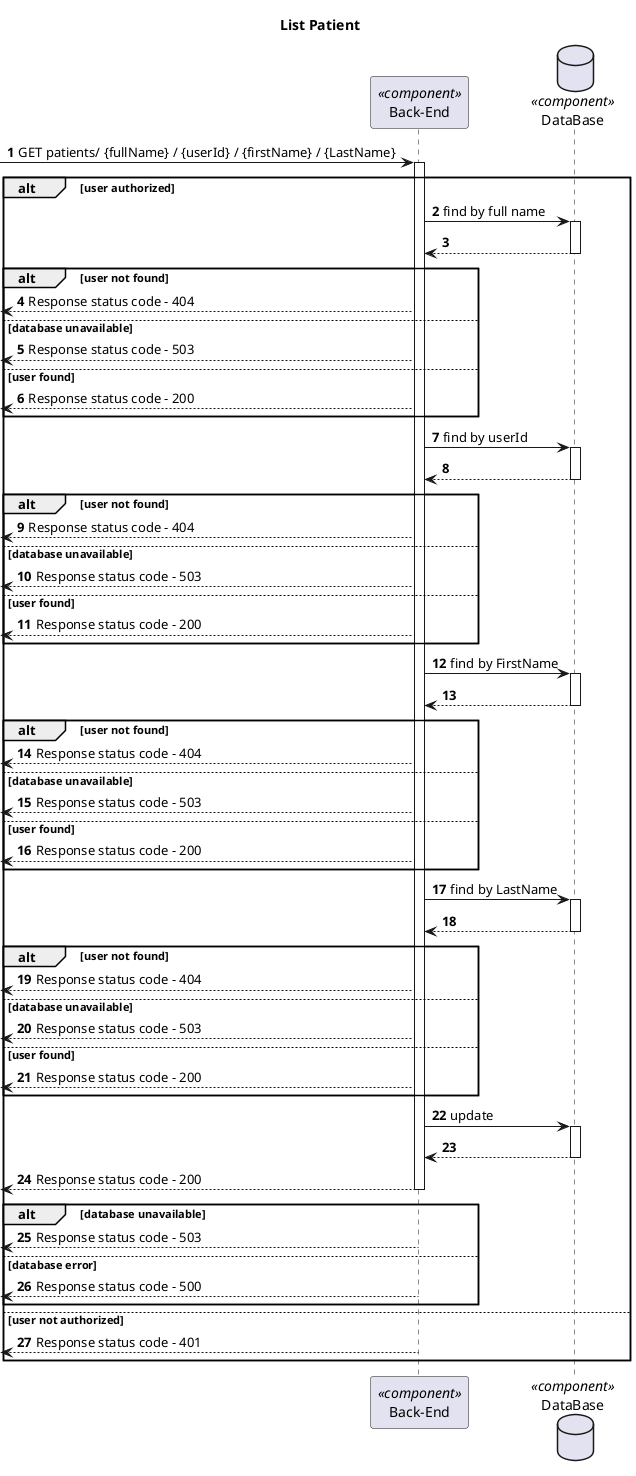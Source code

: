 @startuml Process View - Level 3

autonumber
skinparam packageStyle rect

title List Patient

participant "Back-End" as BE <<component>>
database "DataBase" as DB <<component>>

-> BE: GET patients/ {fullName} / {userId} / {firstName} / {LastName}

alt user authorized

activate BE

BE -> DB: find by full name

activate DB

DB --> BE:

deactivate DB

alt user not found

<-- BE: Response status code - 404

else database unavailable

<-- BE: Response status code - 503

else user found

<-- BE: Response status code - 200

end

BE -> DB: find by userId

activate DB

DB --> BE:

deactivate DB

alt user not found

<-- BE: Response status code - 404

else database unavailable

<-- BE: Response status code - 503

else user found

<-- BE: Response status code - 200

end

BE -> DB: find by FirstName

activate DB

DB --> BE:

deactivate DB

alt user not found

<-- BE: Response status code - 404

else database unavailable

<-- BE: Response status code - 503

else user found

<-- BE: Response status code - 200

end

BE -> DB: find by LastName

activate DB

DB --> BE:

deactivate DB

alt user not found

<-- BE: Response status code - 404

else database unavailable

<-- BE: Response status code - 503

else user found

<-- BE: Response status code - 200

end

BE -> DB: update

activate DB

DB --> BE:

deactivate DB

<-- BE: Response status code - 200

deactivate BE

alt database unavailable

<-- BE: Response status code - 503

else database error

<-- BE: Response status code - 500

end

else user not authorized

<-- BE: Response status code - 401

end

@enduml